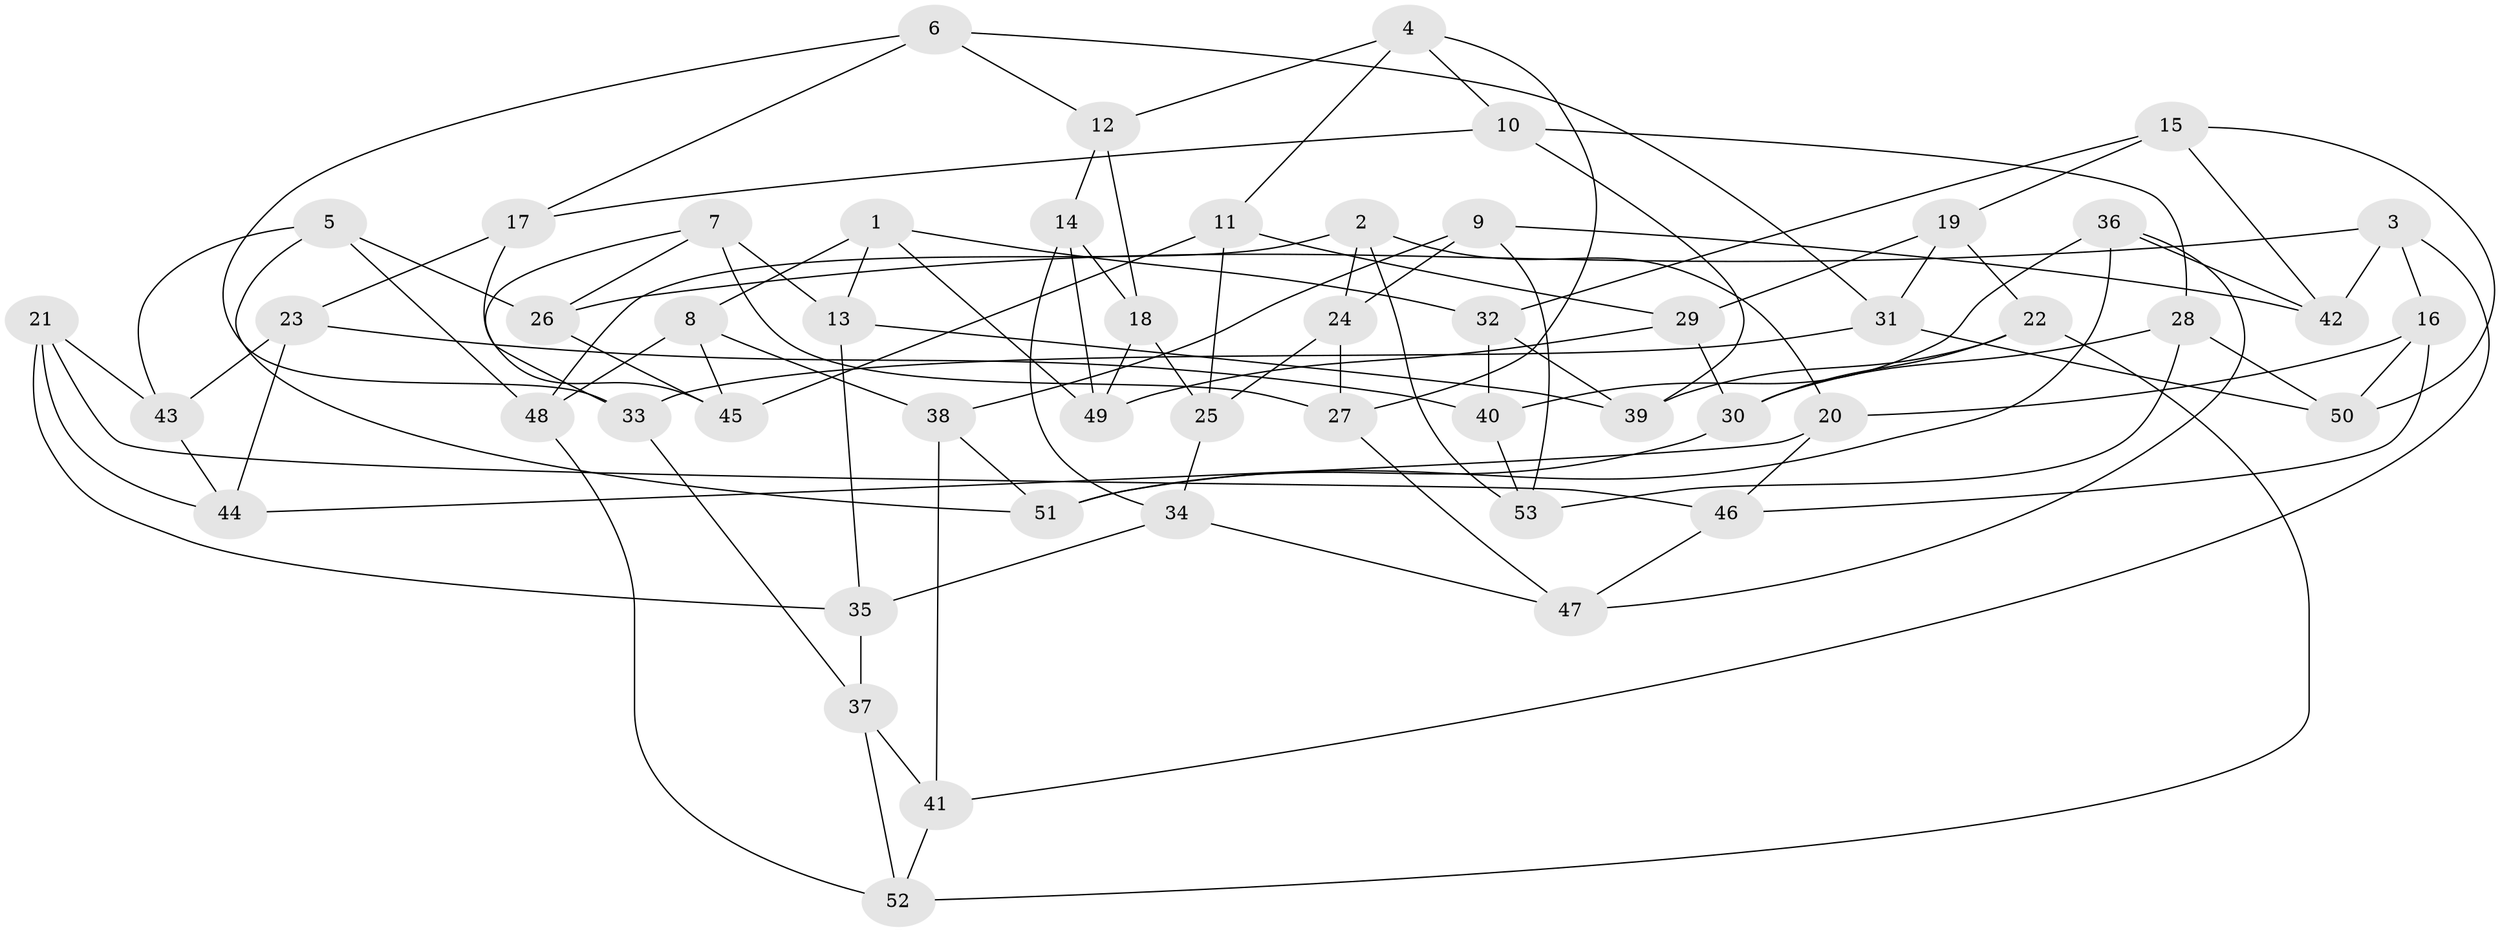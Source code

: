 // coarse degree distribution, {6: 0.3870967741935484, 5: 0.2903225806451613, 4: 0.2903225806451613, 3: 0.03225806451612903}
// Generated by graph-tools (version 1.1) at 2025/42/03/06/25 10:42:20]
// undirected, 53 vertices, 106 edges
graph export_dot {
graph [start="1"]
  node [color=gray90,style=filled];
  1;
  2;
  3;
  4;
  5;
  6;
  7;
  8;
  9;
  10;
  11;
  12;
  13;
  14;
  15;
  16;
  17;
  18;
  19;
  20;
  21;
  22;
  23;
  24;
  25;
  26;
  27;
  28;
  29;
  30;
  31;
  32;
  33;
  34;
  35;
  36;
  37;
  38;
  39;
  40;
  41;
  42;
  43;
  44;
  45;
  46;
  47;
  48;
  49;
  50;
  51;
  52;
  53;
  1 -- 32;
  1 -- 8;
  1 -- 13;
  1 -- 49;
  2 -- 53;
  2 -- 48;
  2 -- 20;
  2 -- 24;
  3 -- 41;
  3 -- 26;
  3 -- 16;
  3 -- 42;
  4 -- 10;
  4 -- 11;
  4 -- 27;
  4 -- 12;
  5 -- 48;
  5 -- 26;
  5 -- 43;
  5 -- 51;
  6 -- 12;
  6 -- 33;
  6 -- 17;
  6 -- 31;
  7 -- 27;
  7 -- 33;
  7 -- 26;
  7 -- 13;
  8 -- 45;
  8 -- 38;
  8 -- 48;
  9 -- 53;
  9 -- 42;
  9 -- 24;
  9 -- 38;
  10 -- 17;
  10 -- 39;
  10 -- 28;
  11 -- 45;
  11 -- 29;
  11 -- 25;
  12 -- 18;
  12 -- 14;
  13 -- 35;
  13 -- 39;
  14 -- 49;
  14 -- 18;
  14 -- 34;
  15 -- 42;
  15 -- 32;
  15 -- 19;
  15 -- 50;
  16 -- 50;
  16 -- 20;
  16 -- 46;
  17 -- 45;
  17 -- 23;
  18 -- 49;
  18 -- 25;
  19 -- 31;
  19 -- 22;
  19 -- 29;
  20 -- 46;
  20 -- 44;
  21 -- 43;
  21 -- 35;
  21 -- 44;
  21 -- 46;
  22 -- 30;
  22 -- 39;
  22 -- 52;
  23 -- 40;
  23 -- 44;
  23 -- 43;
  24 -- 27;
  24 -- 25;
  25 -- 34;
  26 -- 45;
  27 -- 47;
  28 -- 50;
  28 -- 53;
  28 -- 30;
  29 -- 30;
  29 -- 49;
  30 -- 51;
  31 -- 33;
  31 -- 50;
  32 -- 40;
  32 -- 39;
  33 -- 37;
  34 -- 35;
  34 -- 47;
  35 -- 37;
  36 -- 40;
  36 -- 51;
  36 -- 42;
  36 -- 47;
  37 -- 41;
  37 -- 52;
  38 -- 41;
  38 -- 51;
  40 -- 53;
  41 -- 52;
  43 -- 44;
  46 -- 47;
  48 -- 52;
}

